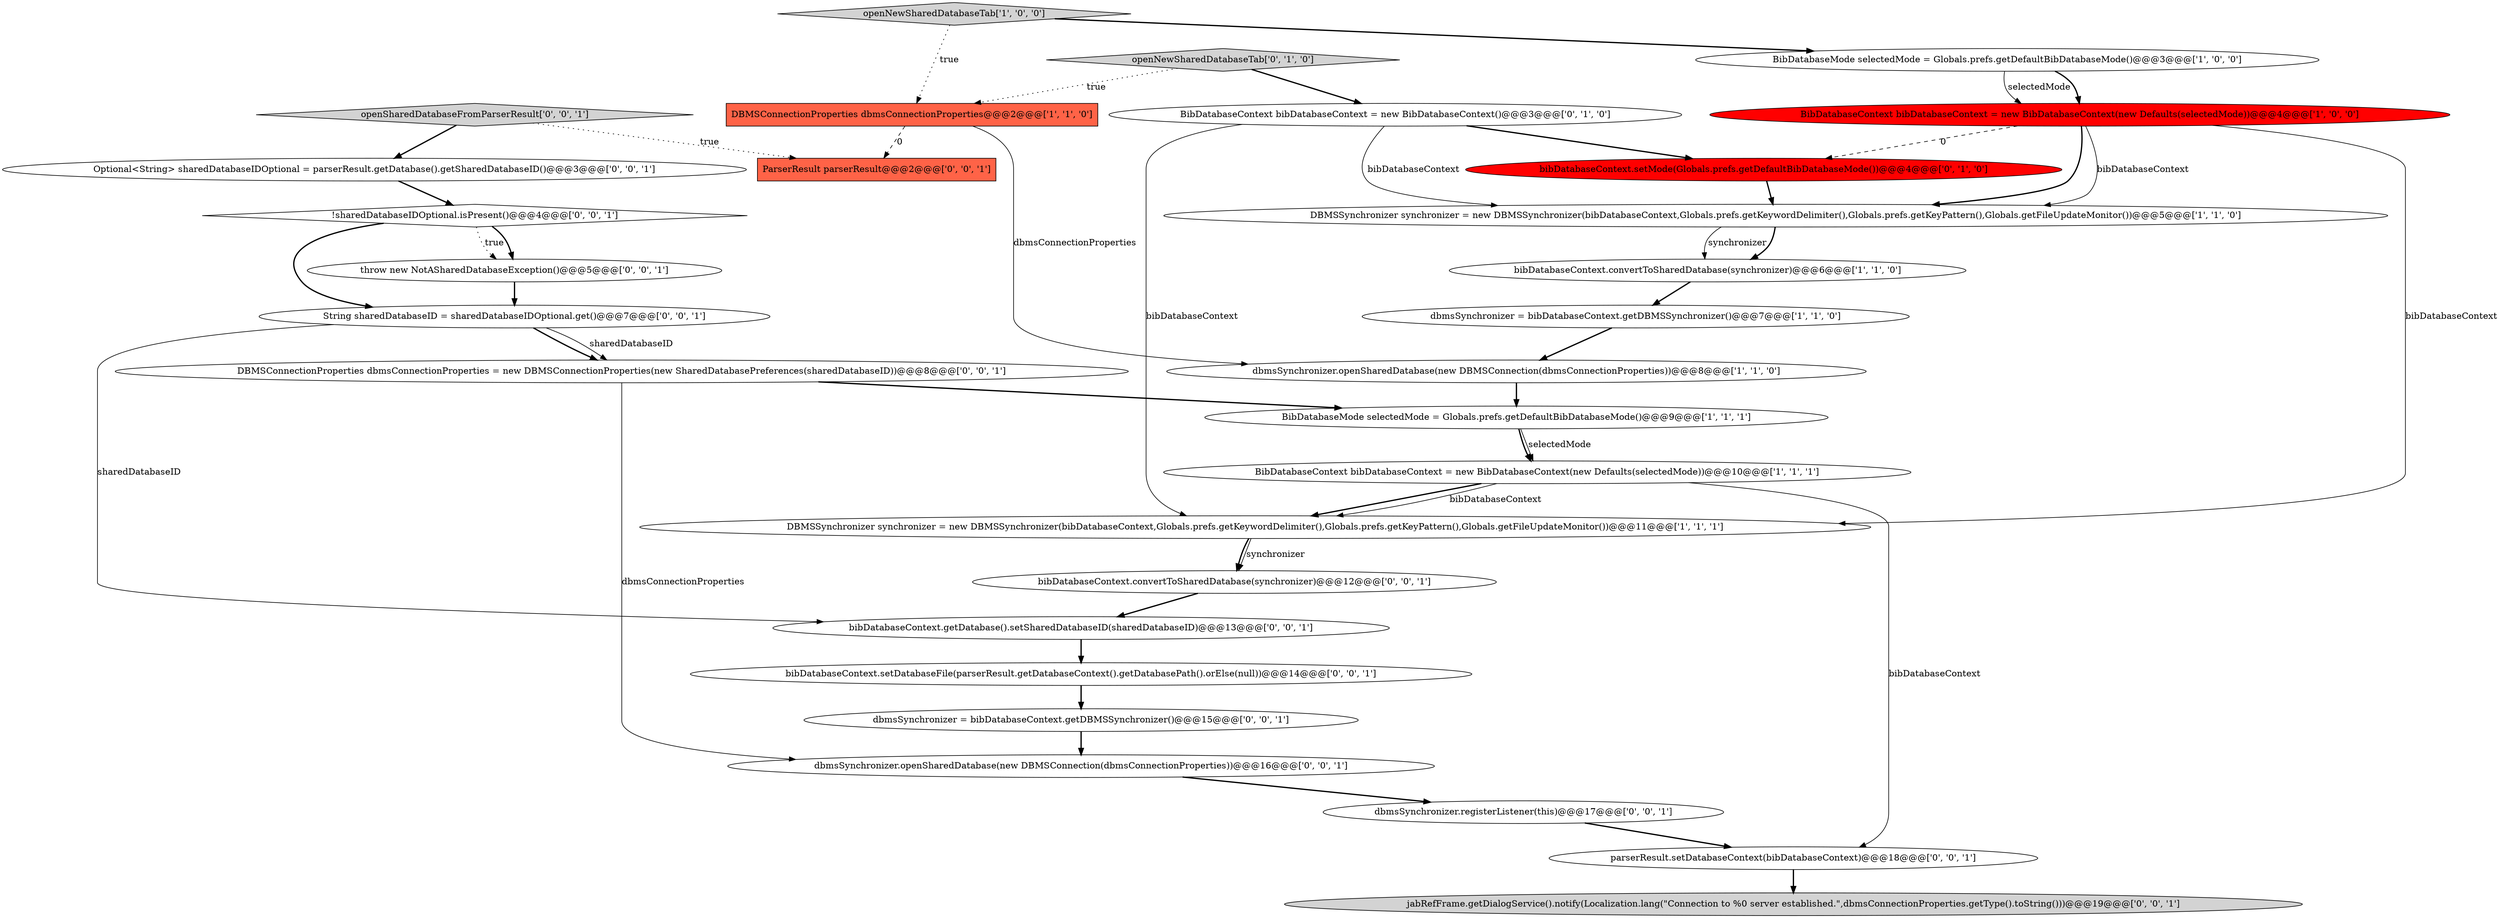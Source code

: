 digraph {
8 [style = filled, label = "dbmsSynchronizer = bibDatabaseContext.getDBMSSynchronizer()@@@7@@@['1', '1', '0']", fillcolor = white, shape = ellipse image = "AAA0AAABBB1BBB"];
24 [style = filled, label = "ParserResult parserResult@@@2@@@['0', '0', '1']", fillcolor = tomato, shape = box image = "AAA0AAABBB3BBB"];
25 [style = filled, label = "bibDatabaseContext.getDatabase().setSharedDatabaseID(sharedDatabaseID)@@@13@@@['0', '0', '1']", fillcolor = white, shape = ellipse image = "AAA0AAABBB3BBB"];
1 [style = filled, label = "BibDatabaseContext bibDatabaseContext = new BibDatabaseContext(new Defaults(selectedMode))@@@4@@@['1', '0', '0']", fillcolor = red, shape = ellipse image = "AAA1AAABBB1BBB"];
26 [style = filled, label = "String sharedDatabaseID = sharedDatabaseIDOptional.get()@@@7@@@['0', '0', '1']", fillcolor = white, shape = ellipse image = "AAA0AAABBB3BBB"];
20 [style = filled, label = "throw new NotASharedDatabaseException()@@@5@@@['0', '0', '1']", fillcolor = white, shape = ellipse image = "AAA0AAABBB3BBB"];
0 [style = filled, label = "BibDatabaseContext bibDatabaseContext = new BibDatabaseContext(new Defaults(selectedMode))@@@10@@@['1', '1', '1']", fillcolor = white, shape = ellipse image = "AAA0AAABBB1BBB"];
21 [style = filled, label = "!sharedDatabaseIDOptional.isPresent()@@@4@@@['0', '0', '1']", fillcolor = white, shape = diamond image = "AAA0AAABBB3BBB"];
18 [style = filled, label = "jabRefFrame.getDialogService().notify(Localization.lang(\"Connection to %0 server established.\",dbmsConnectionProperties.getType().toString()))@@@19@@@['0', '0', '1']", fillcolor = lightgray, shape = ellipse image = "AAA0AAABBB3BBB"];
14 [style = filled, label = "dbmsSynchronizer = bibDatabaseContext.getDBMSSynchronizer()@@@15@@@['0', '0', '1']", fillcolor = white, shape = ellipse image = "AAA0AAABBB3BBB"];
17 [style = filled, label = "dbmsSynchronizer.registerListener(this)@@@17@@@['0', '0', '1']", fillcolor = white, shape = ellipse image = "AAA0AAABBB3BBB"];
4 [style = filled, label = "BibDatabaseMode selectedMode = Globals.prefs.getDefaultBibDatabaseMode()@@@3@@@['1', '0', '0']", fillcolor = white, shape = ellipse image = "AAA0AAABBB1BBB"];
19 [style = filled, label = "parserResult.setDatabaseContext(bibDatabaseContext)@@@18@@@['0', '0', '1']", fillcolor = white, shape = ellipse image = "AAA0AAABBB3BBB"];
15 [style = filled, label = "Optional<String> sharedDatabaseIDOptional = parserResult.getDatabase().getSharedDatabaseID()@@@3@@@['0', '0', '1']", fillcolor = white, shape = ellipse image = "AAA0AAABBB3BBB"];
11 [style = filled, label = "BibDatabaseContext bibDatabaseContext = new BibDatabaseContext()@@@3@@@['0', '1', '0']", fillcolor = white, shape = ellipse image = "AAA0AAABBB2BBB"];
10 [style = filled, label = "BibDatabaseMode selectedMode = Globals.prefs.getDefaultBibDatabaseMode()@@@9@@@['1', '1', '1']", fillcolor = white, shape = ellipse image = "AAA0AAABBB1BBB"];
2 [style = filled, label = "DBMSSynchronizer synchronizer = new DBMSSynchronizer(bibDatabaseContext,Globals.prefs.getKeywordDelimiter(),Globals.prefs.getKeyPattern(),Globals.getFileUpdateMonitor())@@@11@@@['1', '1', '1']", fillcolor = white, shape = ellipse image = "AAA0AAABBB1BBB"];
22 [style = filled, label = "dbmsSynchronizer.openSharedDatabase(new DBMSConnection(dbmsConnectionProperties))@@@16@@@['0', '0', '1']", fillcolor = white, shape = ellipse image = "AAA0AAABBB3BBB"];
16 [style = filled, label = "bibDatabaseContext.convertToSharedDatabase(synchronizer)@@@12@@@['0', '0', '1']", fillcolor = white, shape = ellipse image = "AAA0AAABBB3BBB"];
3 [style = filled, label = "DBMSConnectionProperties dbmsConnectionProperties@@@2@@@['1', '1', '0']", fillcolor = tomato, shape = box image = "AAA0AAABBB1BBB"];
28 [style = filled, label = "bibDatabaseContext.setDatabaseFile(parserResult.getDatabaseContext().getDatabasePath().orElse(null))@@@14@@@['0', '0', '1']", fillcolor = white, shape = ellipse image = "AAA0AAABBB3BBB"];
7 [style = filled, label = "DBMSSynchronizer synchronizer = new DBMSSynchronizer(bibDatabaseContext,Globals.prefs.getKeywordDelimiter(),Globals.prefs.getKeyPattern(),Globals.getFileUpdateMonitor())@@@5@@@['1', '1', '0']", fillcolor = white, shape = ellipse image = "AAA0AAABBB1BBB"];
12 [style = filled, label = "openNewSharedDatabaseTab['0', '1', '0']", fillcolor = lightgray, shape = diamond image = "AAA0AAABBB2BBB"];
13 [style = filled, label = "bibDatabaseContext.setMode(Globals.prefs.getDefaultBibDatabaseMode())@@@4@@@['0', '1', '0']", fillcolor = red, shape = ellipse image = "AAA1AAABBB2BBB"];
5 [style = filled, label = "bibDatabaseContext.convertToSharedDatabase(synchronizer)@@@6@@@['1', '1', '0']", fillcolor = white, shape = ellipse image = "AAA0AAABBB1BBB"];
27 [style = filled, label = "DBMSConnectionProperties dbmsConnectionProperties = new DBMSConnectionProperties(new SharedDatabasePreferences(sharedDatabaseID))@@@8@@@['0', '0', '1']", fillcolor = white, shape = ellipse image = "AAA0AAABBB3BBB"];
23 [style = filled, label = "openSharedDatabaseFromParserResult['0', '0', '1']", fillcolor = lightgray, shape = diamond image = "AAA0AAABBB3BBB"];
6 [style = filled, label = "dbmsSynchronizer.openSharedDatabase(new DBMSConnection(dbmsConnectionProperties))@@@8@@@['1', '1', '0']", fillcolor = white, shape = ellipse image = "AAA0AAABBB1BBB"];
9 [style = filled, label = "openNewSharedDatabaseTab['1', '0', '0']", fillcolor = lightgray, shape = diamond image = "AAA0AAABBB1BBB"];
0->19 [style = solid, label="bibDatabaseContext"];
5->8 [style = bold, label=""];
12->3 [style = dotted, label="true"];
7->5 [style = solid, label="synchronizer"];
25->28 [style = bold, label=""];
19->18 [style = bold, label=""];
21->20 [style = dotted, label="true"];
2->16 [style = solid, label="synchronizer"];
26->27 [style = solid, label="sharedDatabaseID"];
15->21 [style = bold, label=""];
20->26 [style = bold, label=""];
9->4 [style = bold, label=""];
0->2 [style = bold, label=""];
3->24 [style = dashed, label="0"];
12->11 [style = bold, label=""];
14->22 [style = bold, label=""];
23->15 [style = bold, label=""];
16->25 [style = bold, label=""];
8->6 [style = bold, label=""];
1->2 [style = solid, label="bibDatabaseContext"];
1->7 [style = solid, label="bibDatabaseContext"];
26->25 [style = solid, label="sharedDatabaseID"];
11->7 [style = solid, label="bibDatabaseContext"];
1->7 [style = bold, label=""];
17->19 [style = bold, label=""];
11->2 [style = solid, label="bibDatabaseContext"];
28->14 [style = bold, label=""];
1->13 [style = dashed, label="0"];
21->26 [style = bold, label=""];
26->27 [style = bold, label=""];
7->5 [style = bold, label=""];
21->20 [style = bold, label=""];
3->6 [style = solid, label="dbmsConnectionProperties"];
13->7 [style = bold, label=""];
6->10 [style = bold, label=""];
27->10 [style = bold, label=""];
10->0 [style = bold, label=""];
11->13 [style = bold, label=""];
27->22 [style = solid, label="dbmsConnectionProperties"];
22->17 [style = bold, label=""];
4->1 [style = solid, label="selectedMode"];
4->1 [style = bold, label=""];
9->3 [style = dotted, label="true"];
10->0 [style = solid, label="selectedMode"];
23->24 [style = dotted, label="true"];
0->2 [style = solid, label="bibDatabaseContext"];
2->16 [style = bold, label=""];
}
